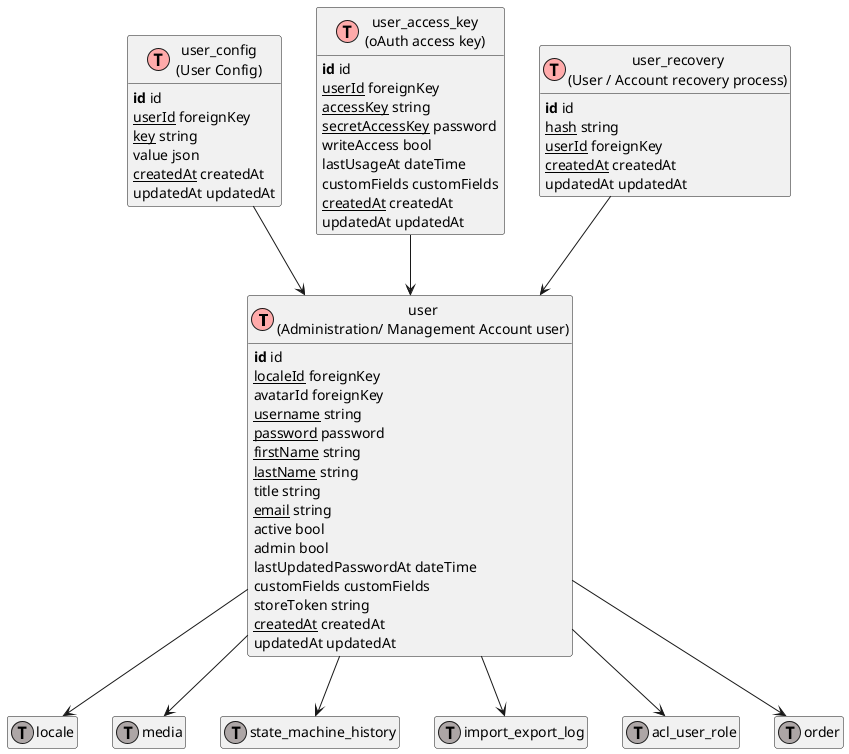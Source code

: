 @startuml
' uncomment the line below if you're using computer with a retina display
' skinparam dpi 300
!define Table(name,desc) class name as "desc" << (T,#FFAAAA) >>
!define ForeignTable(name,desc) class name as "desc" << (T,#ada6a6) >>
!define TranslationTable(name,desc) class name as "desc" << (I,#4286f4) >>
' we use bold for primary key
' green color for unique
' and underscore for not_null
!define primary_key(x) <b>x</b>
!define unique(x) <color:green>x</color>
!define not_null(x) <u>x</u>
' other tags available:
' <i></i>
' <back:COLOR></color>, where color is a color name or html color code
' (#FFAACC)
' see: http://plantuml.com/classes.html#More
hide methods
hide stereotypes
hide empty members
skinparam backgroundColor #FFFFFF

' entities

Table(ShopwareCoreSystemUserUserDefinition, "user\n(Administration/ Management Account user)") {
   primary_key(id) id
   not_null(localeId) foreignKey
   avatarId foreignKey
   not_null(username) string
   not_null(password) password
   not_null(firstName) string
   not_null(lastName) string
   title string
   not_null(email) string
   active bool
   admin bool
   lastUpdatedPasswordAt dateTime
   customFields customFields
   storeToken string
   not_null(createdAt) createdAt
   updatedAt updatedAt
}
Table(ShopwareCoreSystemUserAggregateUserConfigUserConfigDefinition, "user_config\n(User Config)") {
   primary_key(id) id
   not_null(userId) foreignKey
   not_null(key) string
   value json
   not_null(createdAt) createdAt
   updatedAt updatedAt
}
Table(ShopwareCoreSystemUserAggregateUserAccessKeyUserAccessKeyDefinition, "user_access_key\n(oAuth access key)") {
   primary_key(id) id
   not_null(userId) foreignKey
   not_null(accessKey) string
   not_null(secretAccessKey) password
   writeAccess bool
   lastUsageAt dateTime
   customFields customFields
   not_null(createdAt) createdAt
   updatedAt updatedAt
}
Table(ShopwareCoreSystemUserAggregateUserRecoveryUserRecoveryDefinition, "user_recovery\n(User / Account recovery process)") {
   primary_key(id) id
   not_null(hash) string
   not_null(userId) foreignKey
   not_null(createdAt) createdAt
   updatedAt updatedAt
}
ForeignTable(ShopwareCoreSystemLocaleLocaleDefinition, "locale") {
}
ForeignTable(ShopwareCoreContentMediaMediaDefinition, "media") {
}
ForeignTable(ShopwareCoreSystemStateMachineAggregationStateMachineHistoryStateMachineHistoryDefinition, "state_machine_history") {
}
ForeignTable(ShopwareCoreContentImportExportAggregateImportExportLogImportExportLogDefinition, "import_export_log") {
}
ForeignTable(ShopwareCoreFrameworkApiAclRoleAclUserRoleDefinition, "acl_user_role") {
}
ForeignTable(ShopwareCoreCheckoutOrderOrderDefinition, "order") {
}

' relationshipd

ShopwareCoreSystemUserUserDefinition --> ShopwareCoreSystemLocaleLocaleDefinition
ShopwareCoreSystemUserUserDefinition --> ShopwareCoreContentMediaMediaDefinition
ShopwareCoreSystemUserAggregateUserAccessKeyUserAccessKeyDefinition --> ShopwareCoreSystemUserUserDefinition
ShopwareCoreSystemUserAggregateUserConfigUserConfigDefinition --> ShopwareCoreSystemUserUserDefinition
ShopwareCoreSystemUserUserDefinition --> ShopwareCoreSystemStateMachineAggregationStateMachineHistoryStateMachineHistoryDefinition
ShopwareCoreSystemUserUserDefinition --> ShopwareCoreContentImportExportAggregateImportExportLogImportExportLogDefinition
ShopwareCoreSystemUserUserDefinition --> ShopwareCoreFrameworkApiAclRoleAclUserRoleDefinition
ShopwareCoreSystemUserAggregateUserRecoveryUserRecoveryDefinition --> ShopwareCoreSystemUserUserDefinition
ShopwareCoreSystemUserUserDefinition --> ShopwareCoreCheckoutOrderOrderDefinition
@enduml
